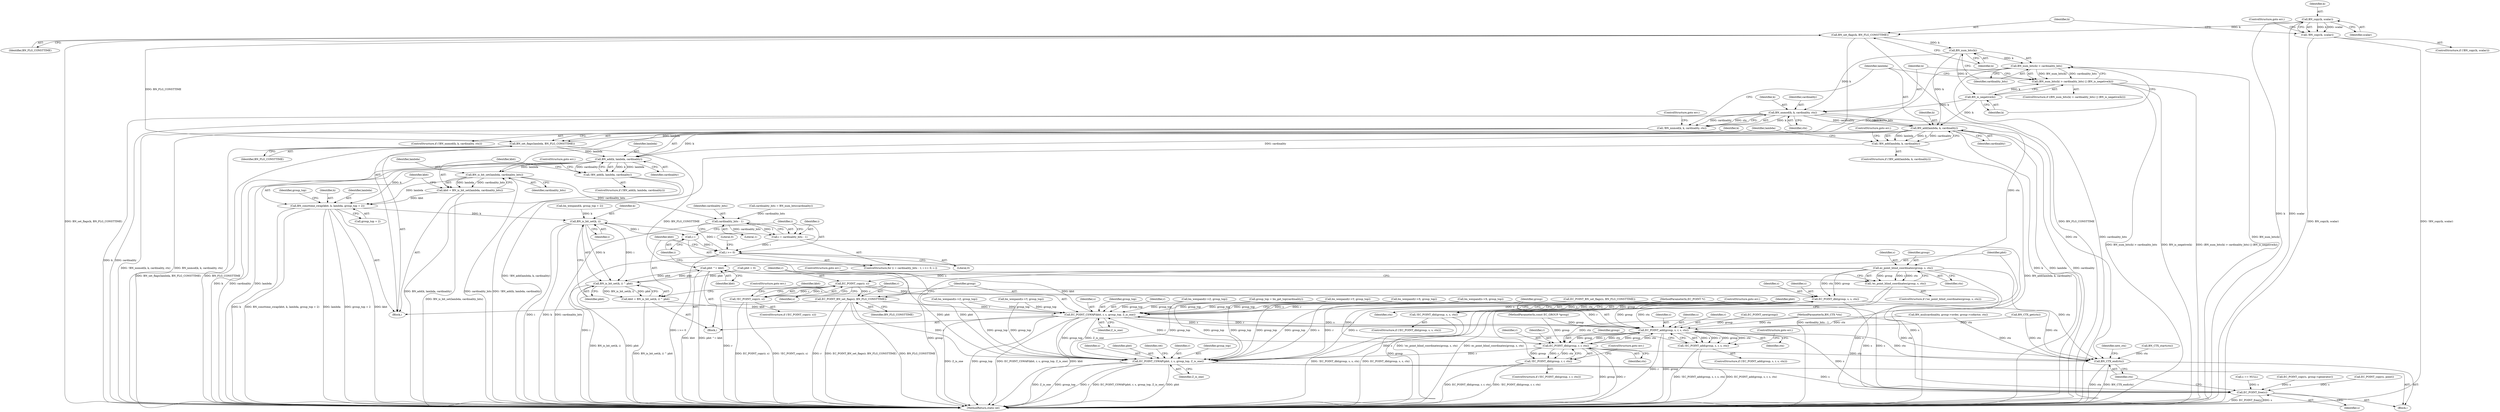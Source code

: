 digraph "0_openssl_56fb454d281a023b3f950d969693553d3f3ceea1@API" {
"1000250" [label="(Call,BN_copy(k, scalar))"];
"1000249" [label="(Call,!BN_copy(k, scalar))"];
"1000254" [label="(Call,BN_set_flags(k, BN_FLG_CONSTTIME))"];
"1000260" [label="(Call,BN_num_bits(k))"];
"1000259" [label="(Call,BN_num_bits(k) > cardinality_bits)"];
"1000258" [label="(Call,(BN_num_bits(k) > cardinality_bits) || (BN_is_negative(k)))"];
"1000293" [label="(Call,BN_is_bit_set(lambda, cardinality_bits))"];
"1000291" [label="(Call,kbit = BN_is_bit_set(lambda, cardinality_bits))"];
"1000296" [label="(Call,BN_consttime_swap(kbit, k, lambda, group_top + 2))"];
"1000450" [label="(Call,BN_is_bit_set(k, i))"];
"1000444" [label="(Call,i--)"];
"1000441" [label="(Call,i >= 0)"];
"1000449" [label="(Call,BN_is_bit_set(k, i) ^ pbit)"];
"1000447" [label="(Call,kbit = BN_is_bit_set(k, i) ^ pbit)"];
"1000454" [label="(Call,EC_POINT_CSWAP(kbit, r, s, group_top, Z_is_one))"];
"1000462" [label="(Call,EC_POINT_add(group, s, r, s, ctx))"];
"1000461" [label="(Call,!EC_POINT_add(group, s, r, s, ctx))"];
"1000471" [label="(Call,EC_POINT_dbl(group, r, r, ctx))"];
"1000470" [label="(Call,!EC_POINT_dbl(group, r, r, ctx))"];
"1000480" [label="(Call,EC_POINT_CSWAP(pbit, r, s, group_top, Z_is_one))"];
"1000491" [label="(Call,EC_POINT_free(s))"];
"1000493" [label="(Call,BN_CTX_end(ctx))"];
"1000477" [label="(Call,pbit ^= kbit)"];
"1000438" [label="(Call,cardinality_bits - 1)"];
"1000436" [label="(Call,i = cardinality_bits - 1)"];
"1000263" [label="(Call,BN_is_negative(k))"];
"1000268" [label="(Call,BN_nnmod(k, k, cardinality, ctx))"];
"1000267" [label="(Call,!BN_nnmod(k, k, cardinality, ctx))"];
"1000276" [label="(Call,BN_add(lambda, k, cardinality))"];
"1000275" [label="(Call,!BN_add(lambda, k, cardinality))"];
"1000281" [label="(Call,BN_set_flags(lambda, BN_FLG_CONSTTIME))"];
"1000286" [label="(Call,BN_add(k, lambda, cardinality))"];
"1000285" [label="(Call,!BN_add(k, lambda, cardinality))"];
"1000371" [label="(Call,EC_POINT_BN_set_flags(r, BN_FLG_CONSTTIME))"];
"1000360" [label="(Call,ec_point_blind_coordinates(group, s, ctx))"];
"1000359" [label="(Call,!ec_point_blind_coordinates(group, s, ctx))"];
"1000367" [label="(Call,EC_POINT_copy(r, s))"];
"1000366" [label="(Call,!EC_POINT_copy(r, s))"];
"1000376" [label="(Call,EC_POINT_dbl(group, s, s, ctx))"];
"1000375" [label="(Call,!EC_POINT_dbl(group, s, s, ctx))"];
"1000281" [label="(Call,BN_set_flags(lambda, BN_FLG_CONSTTIME))"];
"1000458" [label="(Identifier,group_top)"];
"1000473" [label="(Identifier,r)"];
"1000222" [label="(Call,cardinality_bits = BN_num_bits(cardinality))"];
"1000273" [label="(ControlStructure,goto err;)"];
"1000312" [label="(Call,bn_wexpand(s->X, group_top))"];
"1000461" [label="(Call,!EC_POINT_add(group, s, r, s, ctx))"];
"1000364" [label="(ControlStructure,goto err;)"];
"1000483" [label="(Identifier,s)"];
"1000439" [label="(Identifier,cardinality_bits)"];
"1000373" [label="(Identifier,BN_FLG_CONSTTIME)"];
"1000266" [label="(ControlStructure,if (!BN_nnmod(k, k, cardinality, ctx)))"];
"1000381" [label="(ControlStructure,goto err;)"];
"1000262" [label="(Identifier,cardinality_bits)"];
"1000371" [label="(Call,EC_POINT_BN_set_flags(r, BN_FLG_CONSTTIME))"];
"1000454" [label="(Call,EC_POINT_CSWAP(kbit, r, s, group_top, Z_is_one))"];
"1000291" [label="(Call,kbit = BN_is_bit_set(lambda, cardinality_bits))"];
"1000443" [label="(Literal,0)"];
"1000285" [label="(Call,!BN_add(k, lambda, cardinality))"];
"1000109" [label="(MethodParameterIn,const EC_GROUP *group)"];
"1000369" [label="(Identifier,s)"];
"1000481" [label="(Identifier,pbit)"];
"1000446" [label="(Block,)"];
"1000445" [label="(Identifier,i)"];
"1000257" [label="(ControlStructure,if ((BN_num_bits(k) > cardinality_bits) || (BN_is_negative(k))))"];
"1000110" [label="(MethodParameterIn,EC_POINT *r)"];
"1000300" [label="(Call,group_top + 2)"];
"1000270" [label="(Identifier,k)"];
"1000166" [label="(Call,s == NULL)"];
"1000440" [label="(Literal,1)"];
"1000328" [label="(Call,bn_wexpand(s->Z, group_top))"];
"1000363" [label="(Identifier,ctx)"];
"1000287" [label="(Identifier,k)"];
"1000271" [label="(Identifier,cardinality)"];
"1000290" [label="(ControlStructure,goto err;)"];
"1000256" [label="(Identifier,BN_FLG_CONSTTIME)"];
"1000435" [label="(ControlStructure,for (i = cardinality_bits - 1; i >= 0; i--))"];
"1000250" [label="(Call,BN_copy(k, scalar))"];
"1000471" [label="(Call,EC_POINT_dbl(group, r, r, ctx))"];
"1000280" [label="(ControlStructure,goto err;)"];
"1000304" [label="(Identifier,group_top)"];
"1000293" [label="(Call,BN_is_bit_set(lambda, cardinality_bits))"];
"1000374" [label="(ControlStructure,if (!EC_POINT_dbl(group, s, s, ctx)))"];
"1000258" [label="(Call,(BN_num_bits(k) > cardinality_bits) || (BN_is_negative(k)))"];
"1000368" [label="(Identifier,r)"];
"1000488" [label="(Identifier,ret)"];
"1000375" [label="(Call,!EC_POINT_dbl(group, s, s, ctx))"];
"1000448" [label="(Identifier,kbit)"];
"1000292" [label="(Identifier,kbit)"];
"1000457" [label="(Identifier,s)"];
"1000282" [label="(Identifier,lambda)"];
"1000263" [label="(Call,BN_is_negative(k))"];
"1000269" [label="(Identifier,k)"];
"1000377" [label="(Identifier,group)"];
"1000255" [label="(Identifier,k)"];
"1000479" [label="(Identifier,kbit)"];
"1000459" [label="(Identifier,Z_is_one)"];
"1000359" [label="(Call,!ec_point_blind_coordinates(group, s, ctx))"];
"1000286" [label="(Call,BN_add(k, lambda, cardinality))"];
"1000320" [label="(Call,bn_wexpand(s->Y, group_top))"];
"1000382" [label="(Call,pbit = 0)"];
"1000450" [label="(Call,BN_is_bit_set(k, i))"];
"1000246" [label="(Block,)"];
"1000113" [label="(MethodParameterIn,BN_CTX *ctx)"];
"1000380" [label="(Identifier,ctx)"];
"1000289" [label="(Identifier,cardinality)"];
"1000493" [label="(Call,BN_CTX_end(ctx))"];
"1000249" [label="(Call,!BN_copy(k, scalar))"];
"1000465" [label="(Identifier,r)"];
"1000274" [label="(ControlStructure,if (!BN_add(lambda, k, cardinality)))"];
"1000370" [label="(ControlStructure,goto err;)"];
"1000276" [label="(Call,BN_add(lambda, k, cardinality))"];
"1000204" [label="(Call,BN_CTX_get(ctx))"];
"1000294" [label="(Identifier,lambda)"];
"1000277" [label="(Identifier,lambda)"];
"1000267" [label="(Call,!BN_nnmod(k, k, cardinality, ctx))"];
"1000361" [label="(Identifier,group)"];
"1000366" [label="(Call,!EC_POINT_copy(r, s))"];
"1000163" [label="(Call,EC_POINT_new(group))"];
"1000455" [label="(Identifier,kbit)"];
"1000453" [label="(Identifier,pbit)"];
"1000288" [label="(Identifier,lambda)"];
"1000437" [label="(Identifier,i)"];
"1000177" [label="(Call,EC_POINT_copy(s, group->generator))"];
"1000284" [label="(ControlStructure,if (!BN_add(k, lambda, cardinality)))"];
"1000463" [label="(Identifier,group)"];
"1000233" [label="(Call,bn_wexpand(k, group_top + 2))"];
"1000452" [label="(Identifier,i)"];
"1000472" [label="(Identifier,group)"];
"1000444" [label="(Call,i--)"];
"1000248" [label="(ControlStructure,if (!BN_copy(k, scalar)))"];
"1000254" [label="(Call,BN_set_flags(k, BN_FLG_CONSTTIME))"];
"1000468" [label="(ControlStructure,goto err;)"];
"1000499" [label="(MethodReturn,static int)"];
"1000466" [label="(Identifier,s)"];
"1000449" [label="(Call,BN_is_bit_set(k, i) ^ pbit)"];
"1000114" [label="(Block,)"];
"1000482" [label="(Identifier,r)"];
"1000492" [label="(Identifier,s)"];
"1000272" [label="(Identifier,ctx)"];
"1000261" [label="(Identifier,k)"];
"1000379" [label="(Identifier,s)"];
"1000295" [label="(Identifier,cardinality_bits)"];
"1000251" [label="(Identifier,k)"];
"1000298" [label="(Identifier,k)"];
"1000226" [label="(Call,group_top = bn_get_top(cardinality))"];
"1000470" [label="(Call,!EC_POINT_dbl(group, r, r, ctx))"];
"1000451" [label="(Identifier,k)"];
"1000478" [label="(Identifier,pbit)"];
"1000485" [label="(Identifier,Z_is_one)"];
"1000360" [label="(Call,ec_point_blind_coordinates(group, s, ctx))"];
"1000496" [label="(Identifier,new_ctx)"];
"1000447" [label="(Call,kbit = BN_is_bit_set(k, i) ^ pbit)"];
"1000299" [label="(Identifier,lambda)"];
"1000484" [label="(Identifier,group_top)"];
"1000283" [label="(Identifier,BN_FLG_CONSTTIME)"];
"1000264" [label="(Identifier,k)"];
"1000278" [label="(Identifier,k)"];
"1000469" [label="(ControlStructure,if (!EC_POINT_dbl(group, r, r, ctx)))"];
"1000460" [label="(ControlStructure,if (!EC_POINT_add(group, s, r, s, ctx)))"];
"1000253" [label="(ControlStructure,goto err;)"];
"1000365" [label="(ControlStructure,if (!EC_POINT_copy(r, s)))"];
"1000268" [label="(Call,BN_nnmod(k, k, cardinality, ctx))"];
"1000296" [label="(Call,BN_consttime_swap(kbit, k, lambda, group_top + 2))"];
"1000474" [label="(Identifier,r)"];
"1000475" [label="(Identifier,ctx)"];
"1000464" [label="(Identifier,s)"];
"1000383" [label="(Identifier,pbit)"];
"1000442" [label="(Identifier,i)"];
"1000491" [label="(Call,EC_POINT_free(s))"];
"1000467" [label="(Identifier,ctx)"];
"1000358" [label="(ControlStructure,if (!ec_point_blind_coordinates(group, s, ctx)))"];
"1000260" [label="(Call,BN_num_bits(k))"];
"1000438" [label="(Call,cardinality_bits - 1)"];
"1000441" [label="(Call,i >= 0)"];
"1000252" [label="(Identifier,scalar)"];
"1000212" [label="(Call,BN_mul(cardinality, group->order, group->cofactor, ctx))"];
"1000187" [label="(Call,EC_POINT_copy(s, point))"];
"1000159" [label="(Call,BN_CTX_start(ctx))"];
"1000367" [label="(Call,EC_POINT_copy(r, s))"];
"1000378" [label="(Identifier,s)"];
"1000344" [label="(Call,bn_wexpand(r->Y, group_top))"];
"1000480" [label="(Call,EC_POINT_CSWAP(pbit, r, s, group_top, Z_is_one))"];
"1000456" [label="(Identifier,r)"];
"1000336" [label="(Call,bn_wexpand(r->X, group_top))"];
"1000477" [label="(Call,pbit ^= kbit)"];
"1000462" [label="(Call,EC_POINT_add(group, s, r, s, ctx))"];
"1000275" [label="(Call,!BN_add(lambda, k, cardinality))"];
"1000259" [label="(Call,BN_num_bits(k) > cardinality_bits)"];
"1000362" [label="(Identifier,s)"];
"1000476" [label="(ControlStructure,goto err;)"];
"1000279" [label="(Identifier,cardinality)"];
"1000297" [label="(Identifier,kbit)"];
"1000436" [label="(Call,i = cardinality_bits - 1)"];
"1000191" [label="(Call,EC_POINT_BN_set_flags(s, BN_FLG_CONSTTIME))"];
"1000494" [label="(Identifier,ctx)"];
"1000372" [label="(Identifier,r)"];
"1000434" [label="(Literal,0)"];
"1000376" [label="(Call,EC_POINT_dbl(group, s, s, ctx))"];
"1000351" [label="(Call,bn_wexpand(r->Z, group_top))"];
"1000250" -> "1000249"  [label="AST: "];
"1000250" -> "1000252"  [label="CFG: "];
"1000251" -> "1000250"  [label="AST: "];
"1000252" -> "1000250"  [label="AST: "];
"1000249" -> "1000250"  [label="CFG: "];
"1000250" -> "1000499"  [label="DDG: k"];
"1000250" -> "1000499"  [label="DDG: scalar"];
"1000250" -> "1000249"  [label="DDG: k"];
"1000250" -> "1000249"  [label="DDG: scalar"];
"1000250" -> "1000254"  [label="DDG: k"];
"1000249" -> "1000248"  [label="AST: "];
"1000253" -> "1000249"  [label="CFG: "];
"1000255" -> "1000249"  [label="CFG: "];
"1000249" -> "1000499"  [label="DDG: BN_copy(k, scalar)"];
"1000249" -> "1000499"  [label="DDG: !BN_copy(k, scalar)"];
"1000254" -> "1000246"  [label="AST: "];
"1000254" -> "1000256"  [label="CFG: "];
"1000255" -> "1000254"  [label="AST: "];
"1000256" -> "1000254"  [label="AST: "];
"1000261" -> "1000254"  [label="CFG: "];
"1000254" -> "1000499"  [label="DDG: BN_set_flags(k, BN_FLG_CONSTTIME)"];
"1000254" -> "1000499"  [label="DDG: BN_FLG_CONSTTIME"];
"1000254" -> "1000260"  [label="DDG: k"];
"1000254" -> "1000281"  [label="DDG: BN_FLG_CONSTTIME"];
"1000260" -> "1000259"  [label="AST: "];
"1000260" -> "1000261"  [label="CFG: "];
"1000261" -> "1000260"  [label="AST: "];
"1000262" -> "1000260"  [label="CFG: "];
"1000260" -> "1000259"  [label="DDG: k"];
"1000260" -> "1000263"  [label="DDG: k"];
"1000260" -> "1000268"  [label="DDG: k"];
"1000260" -> "1000276"  [label="DDG: k"];
"1000259" -> "1000258"  [label="AST: "];
"1000259" -> "1000262"  [label="CFG: "];
"1000262" -> "1000259"  [label="AST: "];
"1000264" -> "1000259"  [label="CFG: "];
"1000258" -> "1000259"  [label="CFG: "];
"1000259" -> "1000499"  [label="DDG: BN_num_bits(k)"];
"1000259" -> "1000499"  [label="DDG: cardinality_bits"];
"1000259" -> "1000258"  [label="DDG: BN_num_bits(k)"];
"1000259" -> "1000258"  [label="DDG: cardinality_bits"];
"1000259" -> "1000293"  [label="DDG: cardinality_bits"];
"1000258" -> "1000257"  [label="AST: "];
"1000258" -> "1000263"  [label="CFG: "];
"1000263" -> "1000258"  [label="AST: "];
"1000269" -> "1000258"  [label="CFG: "];
"1000277" -> "1000258"  [label="CFG: "];
"1000258" -> "1000499"  [label="DDG: BN_num_bits(k) > cardinality_bits"];
"1000258" -> "1000499"  [label="DDG: BN_is_negative(k)"];
"1000258" -> "1000499"  [label="DDG: (BN_num_bits(k) > cardinality_bits) || (BN_is_negative(k))"];
"1000263" -> "1000258"  [label="DDG: k"];
"1000293" -> "1000291"  [label="AST: "];
"1000293" -> "1000295"  [label="CFG: "];
"1000294" -> "1000293"  [label="AST: "];
"1000295" -> "1000293"  [label="AST: "];
"1000291" -> "1000293"  [label="CFG: "];
"1000293" -> "1000499"  [label="DDG: cardinality_bits"];
"1000293" -> "1000291"  [label="DDG: lambda"];
"1000293" -> "1000291"  [label="DDG: cardinality_bits"];
"1000286" -> "1000293"  [label="DDG: lambda"];
"1000293" -> "1000296"  [label="DDG: lambda"];
"1000293" -> "1000438"  [label="DDG: cardinality_bits"];
"1000291" -> "1000246"  [label="AST: "];
"1000292" -> "1000291"  [label="AST: "];
"1000297" -> "1000291"  [label="CFG: "];
"1000291" -> "1000499"  [label="DDG: BN_is_bit_set(lambda, cardinality_bits)"];
"1000291" -> "1000296"  [label="DDG: kbit"];
"1000296" -> "1000246"  [label="AST: "];
"1000296" -> "1000300"  [label="CFG: "];
"1000297" -> "1000296"  [label="AST: "];
"1000298" -> "1000296"  [label="AST: "];
"1000299" -> "1000296"  [label="AST: "];
"1000300" -> "1000296"  [label="AST: "];
"1000304" -> "1000296"  [label="CFG: "];
"1000296" -> "1000499"  [label="DDG: k"];
"1000296" -> "1000499"  [label="DDG: BN_consttime_swap(kbit, k, lambda, group_top + 2)"];
"1000296" -> "1000499"  [label="DDG: lambda"];
"1000296" -> "1000499"  [label="DDG: group_top + 2"];
"1000296" -> "1000499"  [label="DDG: kbit"];
"1000286" -> "1000296"  [label="DDG: k"];
"1000296" -> "1000450"  [label="DDG: k"];
"1000450" -> "1000449"  [label="AST: "];
"1000450" -> "1000452"  [label="CFG: "];
"1000451" -> "1000450"  [label="AST: "];
"1000452" -> "1000450"  [label="AST: "];
"1000453" -> "1000450"  [label="CFG: "];
"1000450" -> "1000499"  [label="DDG: i"];
"1000450" -> "1000499"  [label="DDG: k"];
"1000450" -> "1000444"  [label="DDG: i"];
"1000450" -> "1000449"  [label="DDG: k"];
"1000450" -> "1000449"  [label="DDG: i"];
"1000233" -> "1000450"  [label="DDG: k"];
"1000441" -> "1000450"  [label="DDG: i"];
"1000444" -> "1000435"  [label="AST: "];
"1000444" -> "1000445"  [label="CFG: "];
"1000445" -> "1000444"  [label="AST: "];
"1000442" -> "1000444"  [label="CFG: "];
"1000444" -> "1000441"  [label="DDG: i"];
"1000441" -> "1000435"  [label="AST: "];
"1000441" -> "1000443"  [label="CFG: "];
"1000442" -> "1000441"  [label="AST: "];
"1000443" -> "1000441"  [label="AST: "];
"1000434" -> "1000441"  [label="CFG: "];
"1000448" -> "1000441"  [label="CFG: "];
"1000441" -> "1000499"  [label="DDG: i"];
"1000441" -> "1000499"  [label="DDG: i >= 0"];
"1000436" -> "1000441"  [label="DDG: i"];
"1000449" -> "1000447"  [label="AST: "];
"1000449" -> "1000453"  [label="CFG: "];
"1000453" -> "1000449"  [label="AST: "];
"1000447" -> "1000449"  [label="CFG: "];
"1000449" -> "1000499"  [label="DDG: BN_is_bit_set(k, i)"];
"1000449" -> "1000499"  [label="DDG: pbit"];
"1000449" -> "1000447"  [label="DDG: BN_is_bit_set(k, i)"];
"1000449" -> "1000447"  [label="DDG: pbit"];
"1000382" -> "1000449"  [label="DDG: pbit"];
"1000477" -> "1000449"  [label="DDG: pbit"];
"1000449" -> "1000477"  [label="DDG: pbit"];
"1000447" -> "1000446"  [label="AST: "];
"1000448" -> "1000447"  [label="AST: "];
"1000455" -> "1000447"  [label="CFG: "];
"1000447" -> "1000499"  [label="DDG: BN_is_bit_set(k, i) ^ pbit"];
"1000447" -> "1000454"  [label="DDG: kbit"];
"1000454" -> "1000446"  [label="AST: "];
"1000454" -> "1000459"  [label="CFG: "];
"1000455" -> "1000454"  [label="AST: "];
"1000456" -> "1000454"  [label="AST: "];
"1000457" -> "1000454"  [label="AST: "];
"1000458" -> "1000454"  [label="AST: "];
"1000459" -> "1000454"  [label="AST: "];
"1000463" -> "1000454"  [label="CFG: "];
"1000454" -> "1000499"  [label="DDG: kbit"];
"1000454" -> "1000499"  [label="DDG: Z_is_one"];
"1000454" -> "1000499"  [label="DDG: group_top"];
"1000454" -> "1000499"  [label="DDG: EC_POINT_CSWAP(kbit, r, s, group_top, Z_is_one)"];
"1000471" -> "1000454"  [label="DDG: r"];
"1000371" -> "1000454"  [label="DDG: r"];
"1000110" -> "1000454"  [label="DDG: r"];
"1000376" -> "1000454"  [label="DDG: s"];
"1000462" -> "1000454"  [label="DDG: s"];
"1000191" -> "1000454"  [label="DDG: s"];
"1000312" -> "1000454"  [label="DDG: group_top"];
"1000320" -> "1000454"  [label="DDG: group_top"];
"1000336" -> "1000454"  [label="DDG: group_top"];
"1000351" -> "1000454"  [label="DDG: group_top"];
"1000328" -> "1000454"  [label="DDG: group_top"];
"1000344" -> "1000454"  [label="DDG: group_top"];
"1000226" -> "1000454"  [label="DDG: group_top"];
"1000454" -> "1000462"  [label="DDG: s"];
"1000454" -> "1000462"  [label="DDG: r"];
"1000454" -> "1000477"  [label="DDG: kbit"];
"1000454" -> "1000480"  [label="DDG: group_top"];
"1000454" -> "1000480"  [label="DDG: Z_is_one"];
"1000462" -> "1000461"  [label="AST: "];
"1000462" -> "1000467"  [label="CFG: "];
"1000463" -> "1000462"  [label="AST: "];
"1000464" -> "1000462"  [label="AST: "];
"1000465" -> "1000462"  [label="AST: "];
"1000466" -> "1000462"  [label="AST: "];
"1000467" -> "1000462"  [label="AST: "];
"1000461" -> "1000462"  [label="CFG: "];
"1000462" -> "1000499"  [label="DDG: r"];
"1000462" -> "1000499"  [label="DDG: group"];
"1000462" -> "1000461"  [label="DDG: s"];
"1000462" -> "1000461"  [label="DDG: r"];
"1000462" -> "1000461"  [label="DDG: group"];
"1000462" -> "1000461"  [label="DDG: ctx"];
"1000163" -> "1000462"  [label="DDG: group"];
"1000376" -> "1000462"  [label="DDG: group"];
"1000376" -> "1000462"  [label="DDG: ctx"];
"1000471" -> "1000462"  [label="DDG: group"];
"1000471" -> "1000462"  [label="DDG: ctx"];
"1000109" -> "1000462"  [label="DDG: group"];
"1000110" -> "1000462"  [label="DDG: r"];
"1000212" -> "1000462"  [label="DDG: ctx"];
"1000204" -> "1000462"  [label="DDG: ctx"];
"1000113" -> "1000462"  [label="DDG: ctx"];
"1000462" -> "1000471"  [label="DDG: group"];
"1000462" -> "1000471"  [label="DDG: r"];
"1000462" -> "1000471"  [label="DDG: ctx"];
"1000462" -> "1000480"  [label="DDG: s"];
"1000462" -> "1000491"  [label="DDG: s"];
"1000462" -> "1000493"  [label="DDG: ctx"];
"1000461" -> "1000460"  [label="AST: "];
"1000468" -> "1000461"  [label="CFG: "];
"1000472" -> "1000461"  [label="CFG: "];
"1000461" -> "1000499"  [label="DDG: !EC_POINT_add(group, s, r, s, ctx)"];
"1000461" -> "1000499"  [label="DDG: EC_POINT_add(group, s, r, s, ctx)"];
"1000471" -> "1000470"  [label="AST: "];
"1000471" -> "1000475"  [label="CFG: "];
"1000472" -> "1000471"  [label="AST: "];
"1000473" -> "1000471"  [label="AST: "];
"1000474" -> "1000471"  [label="AST: "];
"1000475" -> "1000471"  [label="AST: "];
"1000470" -> "1000471"  [label="CFG: "];
"1000471" -> "1000499"  [label="DDG: group"];
"1000471" -> "1000499"  [label="DDG: r"];
"1000471" -> "1000470"  [label="DDG: group"];
"1000471" -> "1000470"  [label="DDG: r"];
"1000471" -> "1000470"  [label="DDG: ctx"];
"1000109" -> "1000471"  [label="DDG: group"];
"1000110" -> "1000471"  [label="DDG: r"];
"1000113" -> "1000471"  [label="DDG: ctx"];
"1000471" -> "1000480"  [label="DDG: r"];
"1000471" -> "1000493"  [label="DDG: ctx"];
"1000470" -> "1000469"  [label="AST: "];
"1000476" -> "1000470"  [label="CFG: "];
"1000478" -> "1000470"  [label="CFG: "];
"1000470" -> "1000499"  [label="DDG: EC_POINT_dbl(group, r, r, ctx)"];
"1000470" -> "1000499"  [label="DDG: !EC_POINT_dbl(group, r, r, ctx)"];
"1000480" -> "1000114"  [label="AST: "];
"1000480" -> "1000485"  [label="CFG: "];
"1000481" -> "1000480"  [label="AST: "];
"1000482" -> "1000480"  [label="AST: "];
"1000483" -> "1000480"  [label="AST: "];
"1000484" -> "1000480"  [label="AST: "];
"1000485" -> "1000480"  [label="AST: "];
"1000488" -> "1000480"  [label="CFG: "];
"1000480" -> "1000499"  [label="DDG: EC_POINT_CSWAP(pbit, r, s, group_top, Z_is_one)"];
"1000480" -> "1000499"  [label="DDG: pbit"];
"1000480" -> "1000499"  [label="DDG: Z_is_one"];
"1000480" -> "1000499"  [label="DDG: group_top"];
"1000480" -> "1000499"  [label="DDG: r"];
"1000382" -> "1000480"  [label="DDG: pbit"];
"1000477" -> "1000480"  [label="DDG: pbit"];
"1000371" -> "1000480"  [label="DDG: r"];
"1000110" -> "1000480"  [label="DDG: r"];
"1000376" -> "1000480"  [label="DDG: s"];
"1000191" -> "1000480"  [label="DDG: s"];
"1000312" -> "1000480"  [label="DDG: group_top"];
"1000320" -> "1000480"  [label="DDG: group_top"];
"1000336" -> "1000480"  [label="DDG: group_top"];
"1000351" -> "1000480"  [label="DDG: group_top"];
"1000328" -> "1000480"  [label="DDG: group_top"];
"1000344" -> "1000480"  [label="DDG: group_top"];
"1000226" -> "1000480"  [label="DDG: group_top"];
"1000480" -> "1000491"  [label="DDG: s"];
"1000491" -> "1000114"  [label="AST: "];
"1000491" -> "1000492"  [label="CFG: "];
"1000492" -> "1000491"  [label="AST: "];
"1000494" -> "1000491"  [label="CFG: "];
"1000491" -> "1000499"  [label="DDG: EC_POINT_free(s)"];
"1000491" -> "1000499"  [label="DDG: s"];
"1000166" -> "1000491"  [label="DDG: s"];
"1000376" -> "1000491"  [label="DDG: s"];
"1000360" -> "1000491"  [label="DDG: s"];
"1000191" -> "1000491"  [label="DDG: s"];
"1000367" -> "1000491"  [label="DDG: s"];
"1000187" -> "1000491"  [label="DDG: s"];
"1000177" -> "1000491"  [label="DDG: s"];
"1000493" -> "1000114"  [label="AST: "];
"1000493" -> "1000494"  [label="CFG: "];
"1000494" -> "1000493"  [label="AST: "];
"1000496" -> "1000493"  [label="CFG: "];
"1000493" -> "1000499"  [label="DDG: ctx"];
"1000493" -> "1000499"  [label="DDG: BN_CTX_end(ctx)"];
"1000159" -> "1000493"  [label="DDG: ctx"];
"1000376" -> "1000493"  [label="DDG: ctx"];
"1000212" -> "1000493"  [label="DDG: ctx"];
"1000268" -> "1000493"  [label="DDG: ctx"];
"1000204" -> "1000493"  [label="DDG: ctx"];
"1000360" -> "1000493"  [label="DDG: ctx"];
"1000113" -> "1000493"  [label="DDG: ctx"];
"1000477" -> "1000446"  [label="AST: "];
"1000477" -> "1000479"  [label="CFG: "];
"1000478" -> "1000477"  [label="AST: "];
"1000479" -> "1000477"  [label="AST: "];
"1000445" -> "1000477"  [label="CFG: "];
"1000477" -> "1000499"  [label="DDG: kbit"];
"1000477" -> "1000499"  [label="DDG: pbit ^= kbit"];
"1000438" -> "1000436"  [label="AST: "];
"1000438" -> "1000440"  [label="CFG: "];
"1000439" -> "1000438"  [label="AST: "];
"1000440" -> "1000438"  [label="AST: "];
"1000436" -> "1000438"  [label="CFG: "];
"1000438" -> "1000499"  [label="DDG: cardinality_bits"];
"1000438" -> "1000436"  [label="DDG: cardinality_bits"];
"1000438" -> "1000436"  [label="DDG: 1"];
"1000222" -> "1000438"  [label="DDG: cardinality_bits"];
"1000436" -> "1000435"  [label="AST: "];
"1000437" -> "1000436"  [label="AST: "];
"1000442" -> "1000436"  [label="CFG: "];
"1000436" -> "1000499"  [label="DDG: cardinality_bits - 1"];
"1000263" -> "1000264"  [label="CFG: "];
"1000264" -> "1000263"  [label="AST: "];
"1000263" -> "1000268"  [label="DDG: k"];
"1000263" -> "1000276"  [label="DDG: k"];
"1000268" -> "1000267"  [label="AST: "];
"1000268" -> "1000272"  [label="CFG: "];
"1000269" -> "1000268"  [label="AST: "];
"1000270" -> "1000268"  [label="AST: "];
"1000271" -> "1000268"  [label="AST: "];
"1000272" -> "1000268"  [label="AST: "];
"1000267" -> "1000268"  [label="CFG: "];
"1000268" -> "1000499"  [label="DDG: k"];
"1000268" -> "1000499"  [label="DDG: cardinality"];
"1000268" -> "1000267"  [label="DDG: k"];
"1000268" -> "1000267"  [label="DDG: cardinality"];
"1000268" -> "1000267"  [label="DDG: ctx"];
"1000268" -> "1000276"  [label="DDG: k"];
"1000268" -> "1000276"  [label="DDG: cardinality"];
"1000268" -> "1000360"  [label="DDG: ctx"];
"1000267" -> "1000266"  [label="AST: "];
"1000273" -> "1000267"  [label="CFG: "];
"1000277" -> "1000267"  [label="CFG: "];
"1000267" -> "1000499"  [label="DDG: !BN_nnmod(k, k, cardinality, ctx)"];
"1000267" -> "1000499"  [label="DDG: BN_nnmod(k, k, cardinality, ctx)"];
"1000276" -> "1000275"  [label="AST: "];
"1000276" -> "1000279"  [label="CFG: "];
"1000277" -> "1000276"  [label="AST: "];
"1000278" -> "1000276"  [label="AST: "];
"1000279" -> "1000276"  [label="AST: "];
"1000275" -> "1000276"  [label="CFG: "];
"1000276" -> "1000499"  [label="DDG: k"];
"1000276" -> "1000499"  [label="DDG: lambda"];
"1000276" -> "1000499"  [label="DDG: cardinality"];
"1000276" -> "1000275"  [label="DDG: lambda"];
"1000276" -> "1000275"  [label="DDG: k"];
"1000276" -> "1000275"  [label="DDG: cardinality"];
"1000276" -> "1000281"  [label="DDG: lambda"];
"1000276" -> "1000286"  [label="DDG: k"];
"1000276" -> "1000286"  [label="DDG: cardinality"];
"1000275" -> "1000274"  [label="AST: "];
"1000280" -> "1000275"  [label="CFG: "];
"1000282" -> "1000275"  [label="CFG: "];
"1000275" -> "1000499"  [label="DDG: !BN_add(lambda, k, cardinality)"];
"1000275" -> "1000499"  [label="DDG: BN_add(lambda, k, cardinality)"];
"1000281" -> "1000246"  [label="AST: "];
"1000281" -> "1000283"  [label="CFG: "];
"1000282" -> "1000281"  [label="AST: "];
"1000283" -> "1000281"  [label="AST: "];
"1000287" -> "1000281"  [label="CFG: "];
"1000281" -> "1000499"  [label="DDG: BN_set_flags(lambda, BN_FLG_CONSTTIME)"];
"1000281" -> "1000499"  [label="DDG: BN_FLG_CONSTTIME"];
"1000281" -> "1000286"  [label="DDG: lambda"];
"1000281" -> "1000371"  [label="DDG: BN_FLG_CONSTTIME"];
"1000286" -> "1000285"  [label="AST: "];
"1000286" -> "1000289"  [label="CFG: "];
"1000287" -> "1000286"  [label="AST: "];
"1000288" -> "1000286"  [label="AST: "];
"1000289" -> "1000286"  [label="AST: "];
"1000285" -> "1000286"  [label="CFG: "];
"1000286" -> "1000499"  [label="DDG: k"];
"1000286" -> "1000499"  [label="DDG: cardinality"];
"1000286" -> "1000499"  [label="DDG: lambda"];
"1000286" -> "1000285"  [label="DDG: k"];
"1000286" -> "1000285"  [label="DDG: lambda"];
"1000286" -> "1000285"  [label="DDG: cardinality"];
"1000285" -> "1000284"  [label="AST: "];
"1000290" -> "1000285"  [label="CFG: "];
"1000292" -> "1000285"  [label="CFG: "];
"1000285" -> "1000499"  [label="DDG: BN_add(k, lambda, cardinality)"];
"1000285" -> "1000499"  [label="DDG: !BN_add(k, lambda, cardinality)"];
"1000371" -> "1000246"  [label="AST: "];
"1000371" -> "1000373"  [label="CFG: "];
"1000372" -> "1000371"  [label="AST: "];
"1000373" -> "1000371"  [label="AST: "];
"1000377" -> "1000371"  [label="CFG: "];
"1000371" -> "1000499"  [label="DDG: BN_FLG_CONSTTIME"];
"1000371" -> "1000499"  [label="DDG: r"];
"1000371" -> "1000499"  [label="DDG: EC_POINT_BN_set_flags(r, BN_FLG_CONSTTIME)"];
"1000367" -> "1000371"  [label="DDG: r"];
"1000360" -> "1000359"  [label="AST: "];
"1000360" -> "1000363"  [label="CFG: "];
"1000361" -> "1000360"  [label="AST: "];
"1000362" -> "1000360"  [label="AST: "];
"1000363" -> "1000360"  [label="AST: "];
"1000359" -> "1000360"  [label="CFG: "];
"1000360" -> "1000499"  [label="DDG: group"];
"1000360" -> "1000359"  [label="DDG: group"];
"1000360" -> "1000359"  [label="DDG: s"];
"1000360" -> "1000359"  [label="DDG: ctx"];
"1000360" -> "1000367"  [label="DDG: s"];
"1000360" -> "1000376"  [label="DDG: group"];
"1000360" -> "1000376"  [label="DDG: ctx"];
"1000359" -> "1000358"  [label="AST: "];
"1000364" -> "1000359"  [label="CFG: "];
"1000368" -> "1000359"  [label="CFG: "];
"1000359" -> "1000499"  [label="DDG: ec_point_blind_coordinates(group, s, ctx)"];
"1000359" -> "1000499"  [label="DDG: !ec_point_blind_coordinates(group, s, ctx)"];
"1000367" -> "1000366"  [label="AST: "];
"1000367" -> "1000369"  [label="CFG: "];
"1000368" -> "1000367"  [label="AST: "];
"1000369" -> "1000367"  [label="AST: "];
"1000366" -> "1000367"  [label="CFG: "];
"1000367" -> "1000499"  [label="DDG: r"];
"1000367" -> "1000366"  [label="DDG: r"];
"1000367" -> "1000366"  [label="DDG: s"];
"1000367" -> "1000376"  [label="DDG: s"];
"1000366" -> "1000365"  [label="AST: "];
"1000370" -> "1000366"  [label="CFG: "];
"1000372" -> "1000366"  [label="CFG: "];
"1000366" -> "1000499"  [label="DDG: EC_POINT_copy(r, s)"];
"1000366" -> "1000499"  [label="DDG: !EC_POINT_copy(r, s)"];
"1000376" -> "1000375"  [label="AST: "];
"1000376" -> "1000380"  [label="CFG: "];
"1000377" -> "1000376"  [label="AST: "];
"1000378" -> "1000376"  [label="AST: "];
"1000379" -> "1000376"  [label="AST: "];
"1000380" -> "1000376"  [label="AST: "];
"1000375" -> "1000376"  [label="CFG: "];
"1000376" -> "1000499"  [label="DDG: group"];
"1000376" -> "1000375"  [label="DDG: group"];
"1000376" -> "1000375"  [label="DDG: s"];
"1000376" -> "1000375"  [label="DDG: ctx"];
"1000375" -> "1000374"  [label="AST: "];
"1000381" -> "1000375"  [label="CFG: "];
"1000383" -> "1000375"  [label="CFG: "];
"1000375" -> "1000499"  [label="DDG: EC_POINT_dbl(group, s, s, ctx)"];
"1000375" -> "1000499"  [label="DDG: !EC_POINT_dbl(group, s, s, ctx)"];
}
